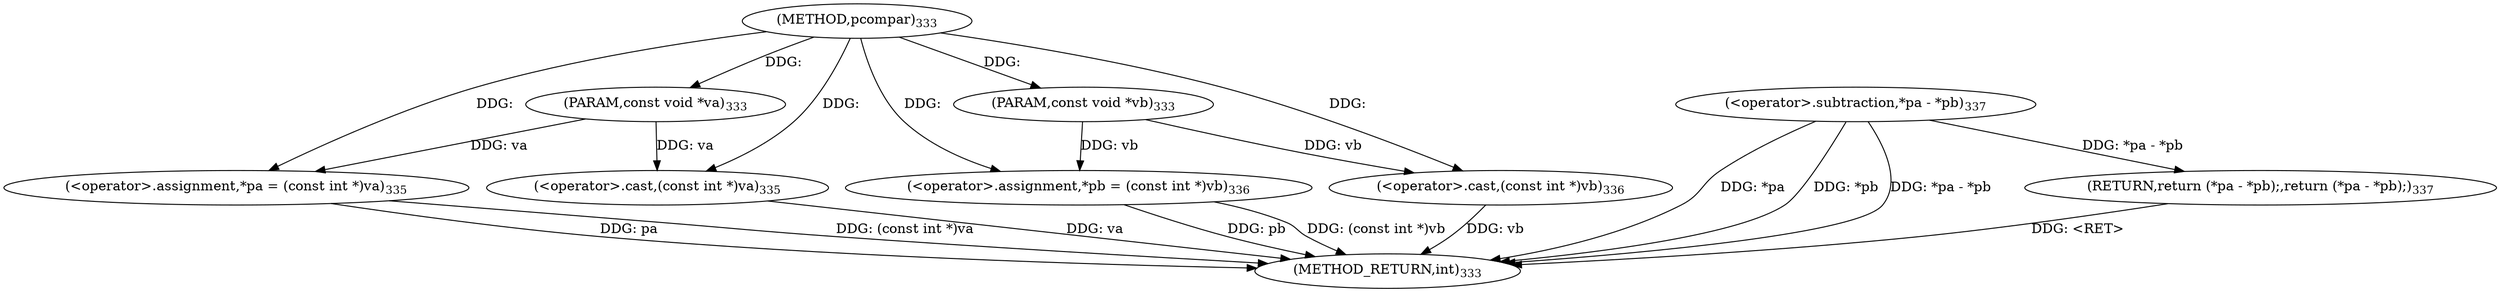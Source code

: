 digraph "pcompar" {  
"10258" [label = <(METHOD,pcompar)<SUB>333</SUB>> ]
"10280" [label = <(METHOD_RETURN,int)<SUB>333</SUB>> ]
"10259" [label = <(PARAM,const void *va)<SUB>333</SUB>> ]
"10260" [label = <(PARAM,const void *vb)<SUB>333</SUB>> ]
"10263" [label = <(&lt;operator&gt;.assignment,*pa = (const int *)va)<SUB>335</SUB>> ]
"10269" [label = <(&lt;operator&gt;.assignment,*pb = (const int *)vb)<SUB>336</SUB>> ]
"10274" [label = <(RETURN,return (*pa - *pb);,return (*pa - *pb);)<SUB>337</SUB>> ]
"10275" [label = <(&lt;operator&gt;.subtraction,*pa - *pb)<SUB>337</SUB>> ]
"10265" [label = <(&lt;operator&gt;.cast,(const int *)va)<SUB>335</SUB>> ]
"10271" [label = <(&lt;operator&gt;.cast,(const int *)vb)<SUB>336</SUB>> ]
  "10274" -> "10280"  [ label = "DDG: &lt;RET&gt;"] 
  "10263" -> "10280"  [ label = "DDG: pa"] 
  "10265" -> "10280"  [ label = "DDG: va"] 
  "10263" -> "10280"  [ label = "DDG: (const int *)va"] 
  "10269" -> "10280"  [ label = "DDG: pb"] 
  "10271" -> "10280"  [ label = "DDG: vb"] 
  "10269" -> "10280"  [ label = "DDG: (const int *)vb"] 
  "10275" -> "10280"  [ label = "DDG: *pa"] 
  "10275" -> "10280"  [ label = "DDG: *pb"] 
  "10275" -> "10280"  [ label = "DDG: *pa - *pb"] 
  "10258" -> "10259"  [ label = "DDG: "] 
  "10258" -> "10260"  [ label = "DDG: "] 
  "10259" -> "10263"  [ label = "DDG: va"] 
  "10258" -> "10263"  [ label = "DDG: "] 
  "10260" -> "10269"  [ label = "DDG: vb"] 
  "10258" -> "10269"  [ label = "DDG: "] 
  "10275" -> "10274"  [ label = "DDG: *pa - *pb"] 
  "10259" -> "10265"  [ label = "DDG: va"] 
  "10258" -> "10265"  [ label = "DDG: "] 
  "10260" -> "10271"  [ label = "DDG: vb"] 
  "10258" -> "10271"  [ label = "DDG: "] 
}
